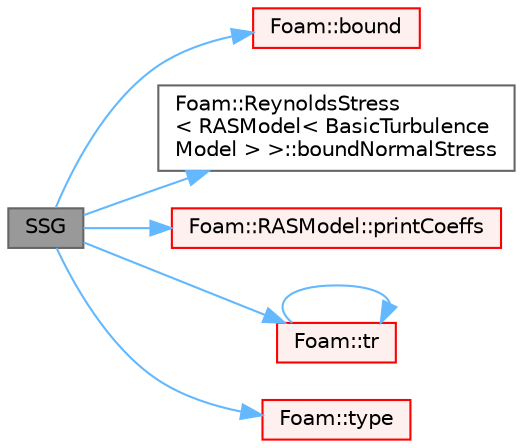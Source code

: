 digraph "SSG"
{
 // LATEX_PDF_SIZE
  bgcolor="transparent";
  edge [fontname=Helvetica,fontsize=10,labelfontname=Helvetica,labelfontsize=10];
  node [fontname=Helvetica,fontsize=10,shape=box,height=0.2,width=0.4];
  rankdir="LR";
  Node1 [id="Node000001",label="SSG",height=0.2,width=0.4,color="gray40", fillcolor="grey60", style="filled", fontcolor="black",tooltip=" "];
  Node1 -> Node2 [id="edge1_Node000001_Node000002",color="steelblue1",style="solid",tooltip=" "];
  Node2 [id="Node000002",label="Foam::bound",height=0.2,width=0.4,color="red", fillcolor="#FFF0F0", style="filled",URL="$namespaceFoam.html#a334b2a2d0ce7997d360f7a018174a077",tooltip=" "];
  Node1 -> Node29 [id="edge2_Node000001_Node000029",color="steelblue1",style="solid",tooltip=" "];
  Node29 [id="Node000029",label="Foam::ReynoldsStress\l\< RASModel\< BasicTurbulence\lModel \> \>::boundNormalStress",height=0.2,width=0.4,color="grey40", fillcolor="white", style="filled",URL="$classFoam_1_1ReynoldsStress.html#a1aced779ed53c78b4fbef9d30f318a7f",tooltip=" "];
  Node1 -> Node30 [id="edge3_Node000001_Node000030",color="steelblue1",style="solid",tooltip=" "];
  Node30 [id="Node000030",label="Foam::RASModel::printCoeffs",height=0.2,width=0.4,color="red", fillcolor="#FFF0F0", style="filled",URL="$classFoam_1_1RASModel.html#a0f4402f1befa8e0c990aefa648497a43",tooltip=" "];
  Node1 -> Node31 [id="edge4_Node000001_Node000031",color="steelblue1",style="solid",tooltip=" "];
  Node31 [id="Node000031",label="Foam::tr",height=0.2,width=0.4,color="red", fillcolor="#FFF0F0", style="filled",URL="$namespaceFoam.html#a16888f82e1accdb4c88dc9573a1dd02e",tooltip=" "];
  Node31 -> Node31 [id="edge5_Node000031_Node000031",color="steelblue1",style="solid",tooltip=" "];
  Node1 -> Node35 [id="edge6_Node000001_Node000035",color="steelblue1",style="solid",tooltip=" "];
  Node35 [id="Node000035",label="Foam::type",height=0.2,width=0.4,color="red", fillcolor="#FFF0F0", style="filled",URL="$namespaceFoam.html#a69e2e8a647a7073be8ce6437c0aff762",tooltip=" "];
}
